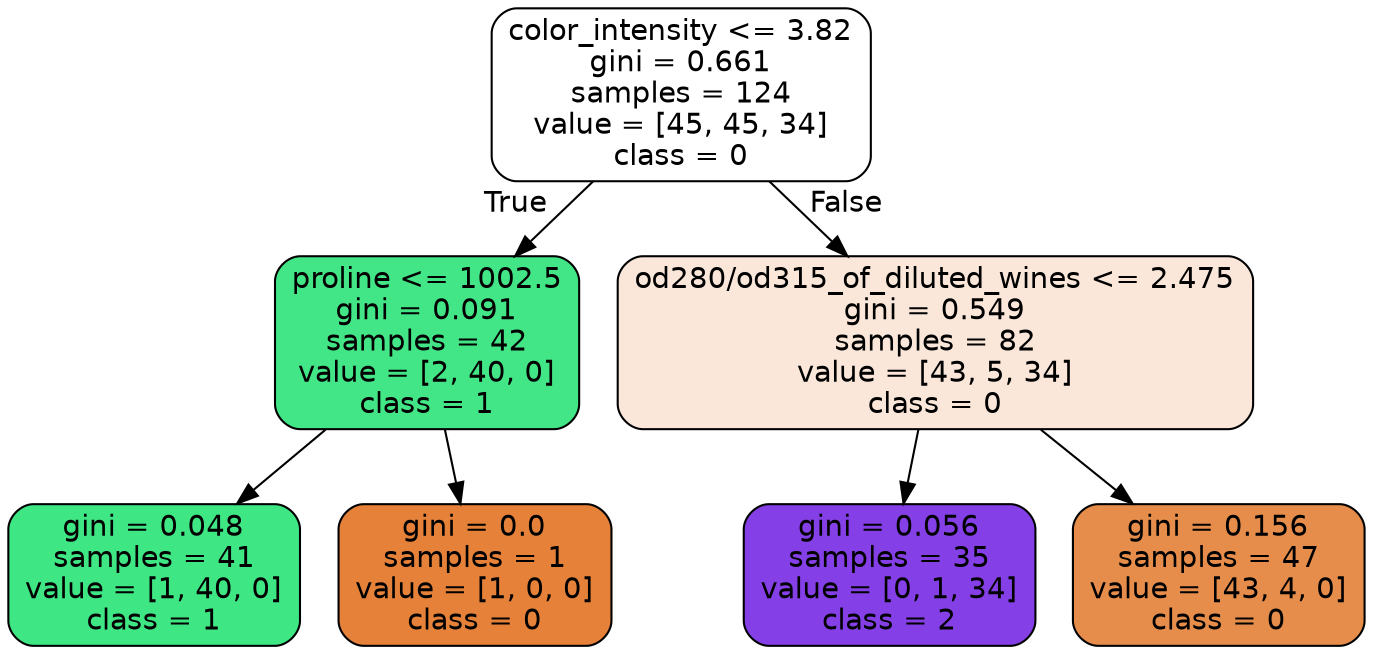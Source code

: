 digraph Tree {
node [shape=box, style="filled, rounded", color="black", fontname="helvetica"] ;
edge [fontname="helvetica"] ;
0 [label="color_intensity <= 3.82\ngini = 0.661\nsamples = 124\nvalue = [45, 45, 34]\nclass = 0", fillcolor="#ffffff"] ;
1 [label="proline <= 1002.5\ngini = 0.091\nsamples = 42\nvalue = [2, 40, 0]\nclass = 1", fillcolor="#43e687"] ;
0 -> 1 [labeldistance=2.5, labelangle=45, headlabel="True"] ;
2 [label="gini = 0.048\nsamples = 41\nvalue = [1, 40, 0]\nclass = 1", fillcolor="#3ee684"] ;
1 -> 2 ;
3 [label="gini = 0.0\nsamples = 1\nvalue = [1, 0, 0]\nclass = 0", fillcolor="#e58139"] ;
1 -> 3 ;
4 [label="od280/od315_of_diluted_wines <= 2.475\ngini = 0.549\nsamples = 82\nvalue = [43, 5, 34]\nclass = 0", fillcolor="#fae7da"] ;
0 -> 4 [labeldistance=2.5, labelangle=-45, headlabel="False"] ;
5 [label="gini = 0.056\nsamples = 35\nvalue = [0, 1, 34]\nclass = 2", fillcolor="#853fe6"] ;
4 -> 5 ;
6 [label="gini = 0.156\nsamples = 47\nvalue = [43, 4, 0]\nclass = 0", fillcolor="#e78d4b"] ;
4 -> 6 ;
}